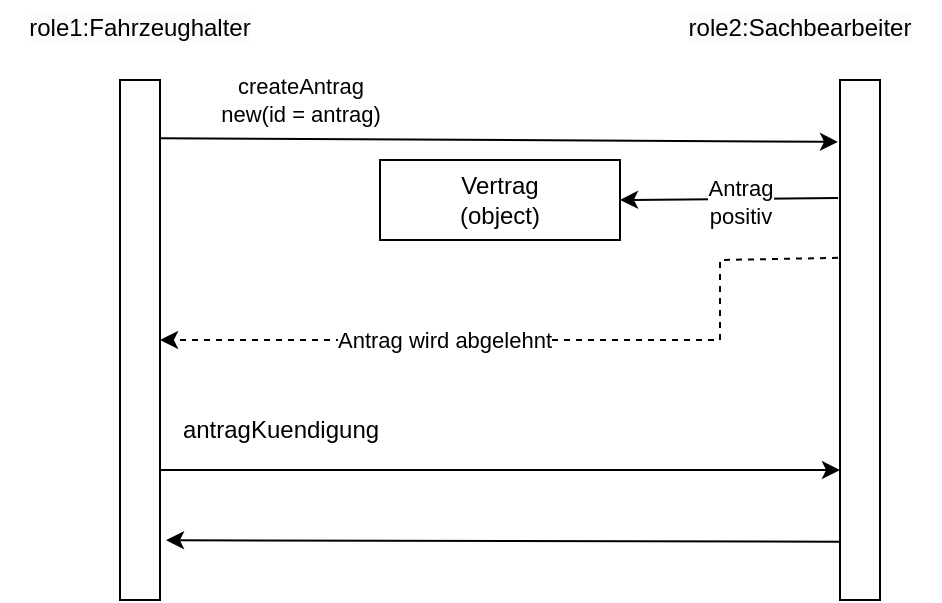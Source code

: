 <mxfile version="24.7.16">
  <diagram name="Page-1" id="9LM_DAEcHhZjmnmRIjvK">
    <mxGraphModel dx="504" dy="909" grid="1" gridSize="10" guides="1" tooltips="1" connect="1" arrows="1" fold="1" page="1" pageScale="1" pageWidth="827" pageHeight="1169" math="0" shadow="0">
      <root>
        <mxCell id="0" />
        <mxCell id="1" parent="0" />
        <mxCell id="rlhtmVJhwcXzT6t8DLxt-1" value="" style="rounded=0;whiteSpace=wrap;html=1;" vertex="1" parent="1">
          <mxGeometry x="90" y="80" width="20" height="260" as="geometry" />
        </mxCell>
        <mxCell id="rlhtmVJhwcXzT6t8DLxt-2" value="" style="rounded=0;whiteSpace=wrap;html=1;" vertex="1" parent="1">
          <mxGeometry x="450" y="80" width="20" height="260" as="geometry" />
        </mxCell>
        <mxCell id="rlhtmVJhwcXzT6t8DLxt-3" value="" style="endArrow=classic;html=1;rounded=0;exitX=0.992;exitY=0.112;exitDx=0;exitDy=0;entryX=-0.05;entryY=0.119;entryDx=0;entryDy=0;exitPerimeter=0;entryPerimeter=0;" edge="1" parent="1" source="rlhtmVJhwcXzT6t8DLxt-1" target="rlhtmVJhwcXzT6t8DLxt-2">
          <mxGeometry width="50" height="50" relative="1" as="geometry">
            <mxPoint x="190" y="400" as="sourcePoint" />
            <mxPoint x="240" y="350" as="targetPoint" />
          </mxGeometry>
        </mxCell>
        <mxCell id="rlhtmVJhwcXzT6t8DLxt-4" value="&lt;div&gt;createAntrag&lt;/div&gt;&lt;div&gt;new(id = antrag)&lt;/div&gt;" style="edgeLabel;html=1;align=center;verticalAlign=middle;resizable=0;points=[];" vertex="1" connectable="0" parent="rlhtmVJhwcXzT6t8DLxt-3">
          <mxGeometry x="-0.3" relative="1" as="geometry">
            <mxPoint x="-49" y="-20" as="offset" />
          </mxGeometry>
        </mxCell>
        <mxCell id="rlhtmVJhwcXzT6t8DLxt-5" value="" style="endArrow=classic;html=1;rounded=0;exitX=-0.05;exitY=0.227;exitDx=0;exitDy=0;entryX=1;entryY=0.5;entryDx=0;entryDy=0;exitPerimeter=0;" edge="1" parent="1" source="rlhtmVJhwcXzT6t8DLxt-2" target="rlhtmVJhwcXzT6t8DLxt-10">
          <mxGeometry width="50" height="50" relative="1" as="geometry">
            <mxPoint x="190" y="400" as="sourcePoint" />
            <mxPoint x="330" y="240" as="targetPoint" />
          </mxGeometry>
        </mxCell>
        <mxCell id="rlhtmVJhwcXzT6t8DLxt-8" value="Antrag&lt;div&gt;positiv&lt;/div&gt;" style="edgeLabel;html=1;align=center;verticalAlign=middle;resizable=0;points=[];" vertex="1" connectable="0" parent="rlhtmVJhwcXzT6t8DLxt-5">
          <mxGeometry x="-0.089" y="1" relative="1" as="geometry">
            <mxPoint as="offset" />
          </mxGeometry>
        </mxCell>
        <mxCell id="rlhtmVJhwcXzT6t8DLxt-6" value="" style="endArrow=classic;html=1;rounded=0;exitX=-0.05;exitY=0.342;exitDx=0;exitDy=0;dashed=1;exitPerimeter=0;entryX=1;entryY=0.5;entryDx=0;entryDy=0;" edge="1" parent="1" source="rlhtmVJhwcXzT6t8DLxt-2" target="rlhtmVJhwcXzT6t8DLxt-1">
          <mxGeometry width="50" height="50" relative="1" as="geometry">
            <mxPoint x="260" y="140" as="sourcePoint" />
            <mxPoint x="110" y="240" as="targetPoint" />
            <Array as="points">
              <mxPoint x="390" y="170" />
              <mxPoint x="390" y="210" />
            </Array>
          </mxGeometry>
        </mxCell>
        <mxCell id="rlhtmVJhwcXzT6t8DLxt-7" value="Antrag wird abgelehnt" style="edgeLabel;html=1;align=center;verticalAlign=middle;resizable=0;points=[];" vertex="1" connectable="0" parent="rlhtmVJhwcXzT6t8DLxt-6">
          <mxGeometry x="0.046" y="1" relative="1" as="geometry">
            <mxPoint x="-39" y="-1" as="offset" />
          </mxGeometry>
        </mxCell>
        <mxCell id="rlhtmVJhwcXzT6t8DLxt-10" value="Vertrag&lt;div&gt;(object)&lt;/div&gt;" style="rounded=0;whiteSpace=wrap;html=1;" vertex="1" parent="1">
          <mxGeometry x="220" y="120" width="120" height="40" as="geometry" />
        </mxCell>
        <mxCell id="rlhtmVJhwcXzT6t8DLxt-11" value="" style="endArrow=classic;html=1;rounded=0;exitX=1;exitY=0.75;exitDx=0;exitDy=0;entryX=0;entryY=0.75;entryDx=0;entryDy=0;" edge="1" parent="1" source="rlhtmVJhwcXzT6t8DLxt-1" target="rlhtmVJhwcXzT6t8DLxt-2">
          <mxGeometry width="50" height="50" relative="1" as="geometry">
            <mxPoint x="190" y="400" as="sourcePoint" />
            <mxPoint x="50" y="300" as="targetPoint" />
          </mxGeometry>
        </mxCell>
        <mxCell id="rlhtmVJhwcXzT6t8DLxt-12" value="antragKuendigung" style="text;html=1;align=center;verticalAlign=middle;resizable=0;points=[];autosize=1;strokeColor=none;fillColor=none;" vertex="1" parent="1">
          <mxGeometry x="110" y="240" width="120" height="30" as="geometry" />
        </mxCell>
        <mxCell id="rlhtmVJhwcXzT6t8DLxt-15" value="&lt;span style=&quot;color: rgb(0, 0, 0); font-family: Helvetica; font-size: 12px; font-style: normal; font-variant-ligatures: normal; font-variant-caps: normal; font-weight: 400; letter-spacing: normal; orphans: 2; text-indent: 0px; text-transform: none; widows: 2; word-spacing: 0px; -webkit-text-stroke-width: 0px; white-space: normal; background-color: rgb(251, 251, 251); text-decoration-thickness: initial; text-decoration-style: initial; text-decoration-color: initial; float: none; display: inline !important;&quot;&gt;role1:Fahrzeughalter&lt;/span&gt;" style="text;whiteSpace=wrap;html=1;align=center;" vertex="1" parent="1">
          <mxGeometry x="30" y="40" width="140" height="30" as="geometry" />
        </mxCell>
        <mxCell id="rlhtmVJhwcXzT6t8DLxt-16" value="&lt;span style=&quot;color: rgb(0, 0, 0); font-family: Helvetica; font-size: 12px; font-style: normal; font-variant-ligatures: normal; font-variant-caps: normal; font-weight: 400; letter-spacing: normal; orphans: 2; text-indent: 0px; text-transform: none; widows: 2; word-spacing: 0px; -webkit-text-stroke-width: 0px; white-space: normal; background-color: rgb(251, 251, 251); text-decoration-thickness: initial; text-decoration-style: initial; text-decoration-color: initial; float: none; display: inline !important;&quot;&gt;role2:Sachbearbeiter&lt;/span&gt;" style="text;whiteSpace=wrap;html=1;align=center;" vertex="1" parent="1">
          <mxGeometry x="360" y="40" width="140" height="20" as="geometry" />
        </mxCell>
        <mxCell id="rlhtmVJhwcXzT6t8DLxt-17" value="" style="endArrow=classic;html=1;rounded=0;exitX=0;exitY=0.888;exitDx=0;exitDy=0;exitPerimeter=0;entryX=1.15;entryY=0.885;entryDx=0;entryDy=0;entryPerimeter=0;" edge="1" parent="1" source="rlhtmVJhwcXzT6t8DLxt-2" target="rlhtmVJhwcXzT6t8DLxt-1">
          <mxGeometry width="50" height="50" relative="1" as="geometry">
            <mxPoint x="290" y="320" as="sourcePoint" />
            <mxPoint x="340" y="270" as="targetPoint" />
          </mxGeometry>
        </mxCell>
      </root>
    </mxGraphModel>
  </diagram>
</mxfile>
